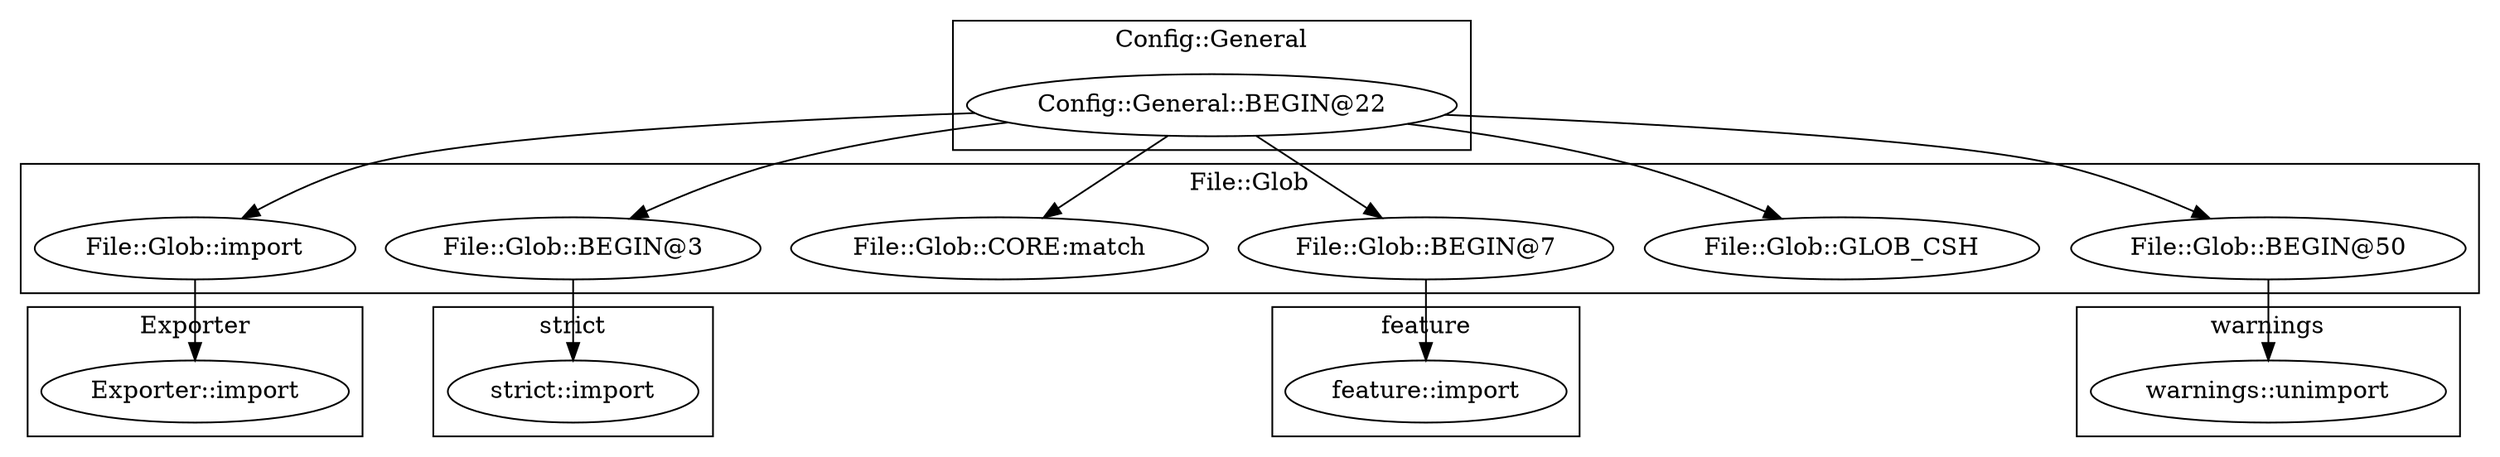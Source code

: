 digraph {
graph [overlap=false]
subgraph cluster_warnings {
	label="warnings";
	"warnings::unimport";
}
subgraph cluster_Exporter {
	label="Exporter";
	"Exporter::import";
}
subgraph cluster_File_Glob {
	label="File::Glob";
	"File::Glob::import";
	"File::Glob::GLOB_CSH";
	"File::Glob::BEGIN@3";
	"File::Glob::CORE:match";
	"File::Glob::BEGIN@7";
	"File::Glob::BEGIN@50";
}
subgraph cluster_feature {
	label="feature";
	"feature::import";
}
subgraph cluster_Config_General {
	label="Config::General";
	"Config::General::BEGIN@22";
}
subgraph cluster_strict {
	label="strict";
	"strict::import";
}
"Config::General::BEGIN@22" -> "File::Glob::BEGIN@50";
"Config::General::BEGIN@22" -> "File::Glob::import";
"Config::General::BEGIN@22" -> "File::Glob::GLOB_CSH";
"File::Glob::BEGIN@3" -> "strict::import";
"File::Glob::import" -> "Exporter::import";
"Config::General::BEGIN@22" -> "File::Glob::BEGIN@7";
"File::Glob::BEGIN@50" -> "warnings::unimport";
"Config::General::BEGIN@22" -> "File::Glob::CORE:match";
"File::Glob::BEGIN@7" -> "feature::import";
"Config::General::BEGIN@22" -> "File::Glob::BEGIN@3";
}
